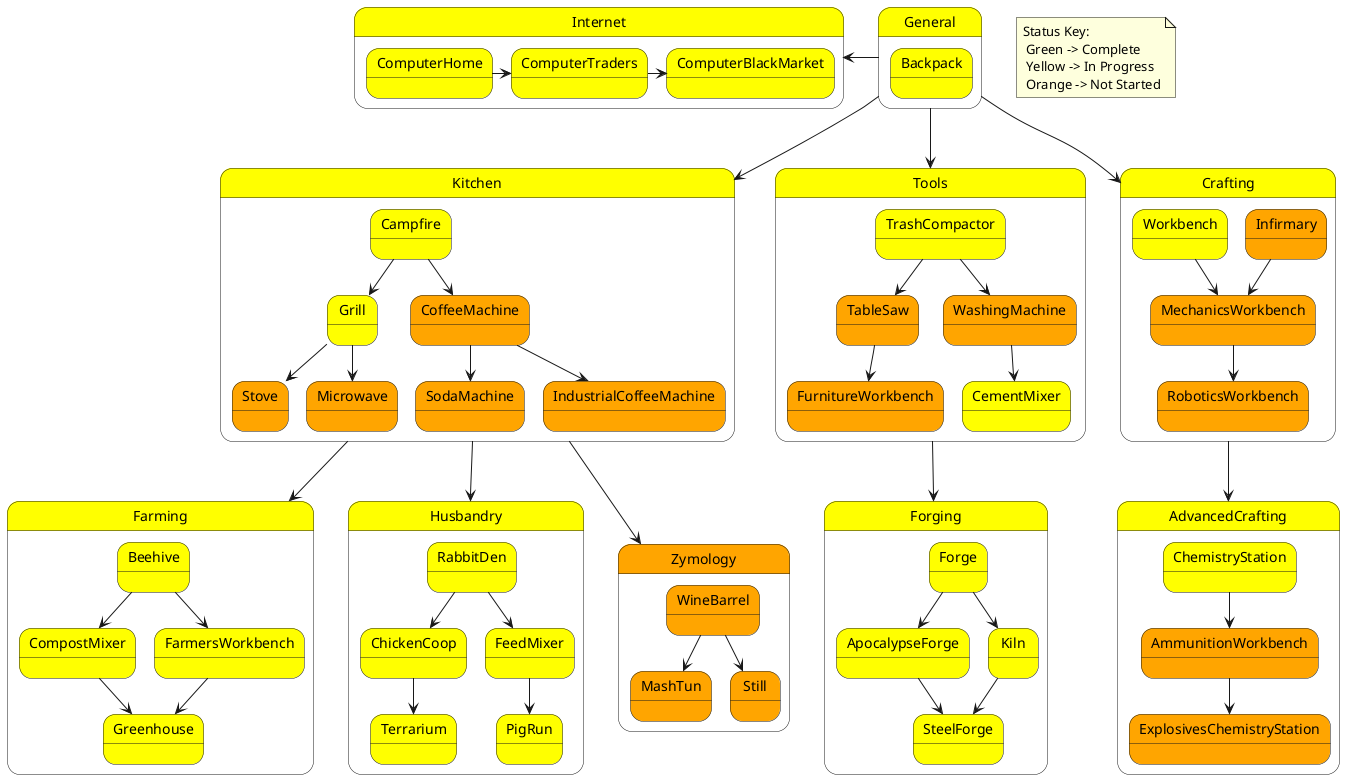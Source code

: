 @startuml

    note "Status Key: \n Green -> Complete \n Yellow -> In Progress \n Orange -> Not Started" as N1

    state General #yellow {
        state Backpack #yellow
    }

    state Kitchen #yellow {
        state Campfire #yellow
        Campfire --> Grill #yellow
        Campfire --> CoffeeMachine #orange
        Grill --> Stove #orange
        Grill --> Microwave #orange
        CoffeeMachine --> SodaMachine #orange
        CoffeeMachine --> IndustrialCoffeeMachine #orange
    }

    state Internet #yellow {
        state ComputerHome #yellow
        ComputerHome -> ComputerTraders #yellow
        ComputerTraders -> ComputerBlackMarket #yellow
    }

    state Tools #yellow {
        state TrashCompactor #yellow
        TrashCompactor --> TableSaw #orange
        TrashCompactor --> WashingMachine #orange
        TableSaw --> FurnitureWorkbench #orange
        WashingMachine --> CementMixer #yellow
    }

    state Farming #yellow {
        state Beehive #yellow
        Beehive --> CompostMixer #yellow
        Beehive --> FarmersWorkbench #yellow
        FarmersWorkbench --> Greenhouse #yellow
        CompostMixer --> Greenhouse #yellow

    }

    state Husbandry #yellow {
        state RabbitDen #yellow
        RabbitDen --> ChickenCoop #yellow
        RabbitDen --> FeedMixer #yellow
        FeedMixer --> PigRun #yellow
        ChickenCoop --> Terrarium #yellow
    }

    state Forging #yellow {
        state Forge #yellow
        Forge --> ApocalypseForge #yellow
        Forge --> Kiln #yellow
        ApocalypseForge --> SteelForge #yellow
        Kiln --> SteelForge
    }

    state Crafting #yellow {
        state Workbench #yellow
        state Infirmary #orange
        Workbench --> MechanicsWorkbench #orange
        Infirmary --> MechanicsWorkbench #orange
        MechanicsWorkbench --> RoboticsWorkbench #orange
    }

    state AdvancedCrafting #yellow {
        state ChemistryStation #yellow
        ChemistryStation --> AmmunitionWorkbench #orange
        AmmunitionWorkbench --> ExplosivesChemistryStation #orange
    }

    state Zymology #orange {
        state WineBarrel #orange
        WineBarrel --> MashTun #orange
        WineBarrel --> Still #orange
    }

    General --> Kitchen
    General --> Tools
    General --> Crafting
    General -left> Internet
    Kitchen --> Farming
    Kitchen --> Husbandry
    Kitchen --> Zymology
    Tools --> Forging
    Crafting --> AdvancedCrafting


@enduml